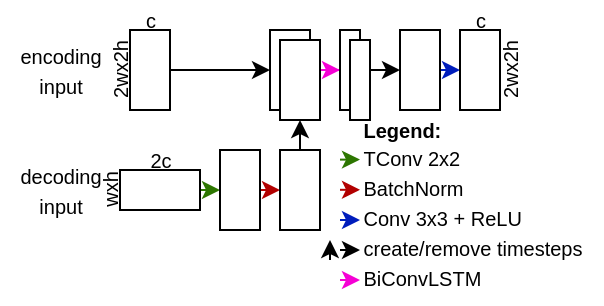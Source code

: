 <mxfile version="14.4.3" type="device"><diagram id="RoJ1YtNnVSkrp7qIpnyK" name="Seite-1"><mxGraphModel dx="621" dy="529" grid="1" gridSize="10" guides="1" tooltips="1" connect="1" arrows="1" fold="1" page="1" pageScale="1" pageWidth="827" pageHeight="1169" math="0" shadow="0"><root><mxCell id="0"/><mxCell id="1" parent="0"/><mxCell id="qYk2px-7V9dQEDVaAD9o-15" style="edgeStyle=orthogonalEdgeStyle;rounded=0;orthogonalLoop=1;jettySize=auto;html=1;exitX=1;exitY=0.5;exitDx=0;exitDy=0;entryX=0;entryY=0.5;entryDx=0;entryDy=0;" parent="1" source="qYk2px-7V9dQEDVaAD9o-1" target="qYk2px-7V9dQEDVaAD9o-13" edge="1"><mxGeometry relative="1" as="geometry"/></mxCell><mxCell id="qYk2px-7V9dQEDVaAD9o-1" value="" style="rounded=0;whiteSpace=wrap;html=1;" parent="1" vertex="1"><mxGeometry x="65" y="45" width="20" height="40" as="geometry"/></mxCell><mxCell id="qYk2px-7V9dQEDVaAD9o-24" style="edgeStyle=orthogonalEdgeStyle;rounded=0;orthogonalLoop=1;jettySize=auto;html=1;exitX=1;exitY=0.5;exitDx=0;exitDy=0;entryX=0;entryY=0.5;entryDx=0;entryDy=0;fillColor=#60a917;strokeColor=#2D7600;" parent="1" source="qYk2px-7V9dQEDVaAD9o-2" target="qYk2px-7V9dQEDVaAD9o-8" edge="1"><mxGeometry relative="1" as="geometry"/></mxCell><mxCell id="qYk2px-7V9dQEDVaAD9o-2" value="" style="rounded=0;whiteSpace=wrap;html=1;" parent="1" vertex="1"><mxGeometry x="60" y="115" width="40" height="20" as="geometry"/></mxCell><mxCell id="qYk2px-7V9dQEDVaAD9o-3" value="2wx2h" style="text;html=1;align=center;verticalAlign=middle;resizable=0;points=[];autosize=1;fontSize=10;rotation=-90;" parent="1" vertex="1"><mxGeometry x="40" y="55" width="40" height="20" as="geometry"/></mxCell><mxCell id="qYk2px-7V9dQEDVaAD9o-4" value="c" style="text;html=1;align=center;verticalAlign=middle;resizable=0;points=[];autosize=1;fontSize=10;" parent="1" vertex="1"><mxGeometry x="65" y="30" width="20" height="20" as="geometry"/></mxCell><mxCell id="qYk2px-7V9dQEDVaAD9o-5" value="wxh" style="text;html=1;align=center;verticalAlign=middle;resizable=0;points=[];autosize=1;fontSize=10;rotation=-90;" parent="1" vertex="1"><mxGeometry x="40" y="115" width="30" height="20" as="geometry"/></mxCell><mxCell id="qYk2px-7V9dQEDVaAD9o-6" value="2c" style="text;html=1;align=center;verticalAlign=middle;resizable=0;points=[];autosize=1;fontSize=10;" parent="1" vertex="1"><mxGeometry x="65" y="100" width="30" height="20" as="geometry"/></mxCell><mxCell id="qYk2px-7V9dQEDVaAD9o-10" style="edgeStyle=orthogonalEdgeStyle;rounded=0;orthogonalLoop=1;jettySize=auto;html=1;exitX=1;exitY=0.5;exitDx=0;exitDy=0;entryX=0;entryY=0.5;entryDx=0;entryDy=0;fillColor=#e51400;strokeColor=#B20000;" parent="1" source="qYk2px-7V9dQEDVaAD9o-8" target="qYk2px-7V9dQEDVaAD9o-9" edge="1"><mxGeometry relative="1" as="geometry"/></mxCell><mxCell id="qYk2px-7V9dQEDVaAD9o-8" value="" style="rounded=0;whiteSpace=wrap;html=1;" parent="1" vertex="1"><mxGeometry x="110" y="105" width="20" height="40" as="geometry"/></mxCell><mxCell id="qYk2px-7V9dQEDVaAD9o-25" style="edgeStyle=orthogonalEdgeStyle;rounded=0;orthogonalLoop=1;jettySize=auto;html=1;exitX=0.5;exitY=0;exitDx=0;exitDy=0;entryX=0.5;entryY=1;entryDx=0;entryDy=0;" parent="1" source="qYk2px-7V9dQEDVaAD9o-9" target="qYk2px-7V9dQEDVaAD9o-14" edge="1"><mxGeometry relative="1" as="geometry"><mxPoint x="150" y="105" as="sourcePoint"/></mxGeometry></mxCell><mxCell id="qYk2px-7V9dQEDVaAD9o-9" value="" style="rounded=0;whiteSpace=wrap;html=1;" parent="1" vertex="1"><mxGeometry x="140" y="105" width="20" height="40" as="geometry"/></mxCell><mxCell id="qYk2px-7V9dQEDVaAD9o-11" value="&lt;font style=&quot;font-size: 10px ; line-height: 100%&quot;&gt;encoding&lt;br&gt;input&lt;/font&gt;" style="text;html=1;align=center;verticalAlign=middle;resizable=0;points=[];autosize=1;" parent="1" vertex="1"><mxGeometry y="50" width="60" height="30" as="geometry"/></mxCell><mxCell id="qYk2px-7V9dQEDVaAD9o-12" value="&lt;font style=&quot;font-size: 10px ; line-height: 100%&quot;&gt;decoding&lt;br&gt;input&lt;/font&gt;" style="text;html=1;align=center;verticalAlign=middle;resizable=0;points=[];autosize=1;" parent="1" vertex="1"><mxGeometry y="110" width="60" height="30" as="geometry"/></mxCell><mxCell id="qYk2px-7V9dQEDVaAD9o-19" style="edgeStyle=orthogonalEdgeStyle;rounded=0;orthogonalLoop=1;jettySize=auto;html=1;entryX=0;entryY=0.5;entryDx=0;entryDy=0;fillColor=#0050ef;strokeColor=#F500D4;" parent="1" source="qYk2px-7V9dQEDVaAD9o-13" target="qYk2px-7V9dQEDVaAD9o-17" edge="1"><mxGeometry relative="1" as="geometry"/></mxCell><mxCell id="qYk2px-7V9dQEDVaAD9o-13" value="" style="rounded=0;whiteSpace=wrap;html=1;" parent="1" vertex="1"><mxGeometry x="135" y="45" width="20" height="40" as="geometry"/></mxCell><mxCell id="qYk2px-7V9dQEDVaAD9o-14" value="" style="rounded=0;whiteSpace=wrap;html=1;" parent="1" vertex="1"><mxGeometry x="140" y="50" width="20" height="40" as="geometry"/></mxCell><mxCell id="qYk2px-7V9dQEDVaAD9o-21" style="edgeStyle=orthogonalEdgeStyle;rounded=0;orthogonalLoop=1;jettySize=auto;html=1;exitX=1;exitY=0.5;exitDx=0;exitDy=0;entryX=0;entryY=0.5;entryDx=0;entryDy=0;" parent="1" source="qYk2px-7V9dQEDVaAD9o-17" target="qYk2px-7V9dQEDVaAD9o-20" edge="1"><mxGeometry relative="1" as="geometry"/></mxCell><mxCell id="qYk2px-7V9dQEDVaAD9o-17" value="" style="rounded=0;whiteSpace=wrap;html=1;" parent="1" vertex="1"><mxGeometry x="170" y="45" width="10" height="40" as="geometry"/></mxCell><mxCell id="qYk2px-7V9dQEDVaAD9o-18" value="" style="rounded=0;whiteSpace=wrap;html=1;" parent="1" vertex="1"><mxGeometry x="175" y="50" width="10" height="40" as="geometry"/></mxCell><mxCell id="WAQ_81Usj22wMbG2D6kR-2" style="edgeStyle=orthogonalEdgeStyle;rounded=0;orthogonalLoop=1;jettySize=auto;html=1;exitX=1;exitY=0.5;exitDx=0;exitDy=0;entryX=0;entryY=0.5;entryDx=0;entryDy=0;strokeColor=#001DBC;fillColor=#0050ef;" edge="1" parent="1" source="qYk2px-7V9dQEDVaAD9o-20" target="WAQ_81Usj22wMbG2D6kR-1"><mxGeometry relative="1" as="geometry"/></mxCell><mxCell id="qYk2px-7V9dQEDVaAD9o-20" value="" style="rounded=0;whiteSpace=wrap;html=1;" parent="1" vertex="1"><mxGeometry x="200" y="45" width="20" height="40" as="geometry"/></mxCell><mxCell id="qYk2px-7V9dQEDVaAD9o-27" value="c" style="text;html=1;align=center;verticalAlign=middle;resizable=0;points=[];autosize=1;fontSize=10;" parent="1" vertex="1"><mxGeometry x="230" y="30" width="20" height="20" as="geometry"/></mxCell><mxCell id="qYk2px-7V9dQEDVaAD9o-28" value="2wx2h" style="text;html=1;align=center;verticalAlign=middle;resizable=0;points=[];autosize=1;fontSize=10;rotation=-90;" parent="1" vertex="1"><mxGeometry x="235" y="55" width="40" height="20" as="geometry"/></mxCell><mxCell id="qYk2px-7V9dQEDVaAD9o-30" value="&lt;div style=&quot;text-align: left&quot;&gt;&lt;span style=&quot;font-size: 10px&quot;&gt;&lt;b&gt;Legend:&lt;/b&gt;&lt;/span&gt;&lt;/div&gt;&lt;font style=&quot;font-size: 10px ; line-height: 150%&quot;&gt;&lt;div style=&quot;text-align: left&quot;&gt;&lt;span&gt;TConv 2x2&lt;/span&gt;&lt;/div&gt;&lt;div style=&quot;text-align: left&quot;&gt;&lt;span&gt;BatchNorm&lt;/span&gt;&lt;/div&gt;&lt;div style=&quot;text-align: left&quot;&gt;Conv 3x3 + ReLU&lt;/div&gt;&lt;div style=&quot;text-align: left&quot;&gt;&lt;span&gt;create/remove timesteps&lt;/span&gt;&lt;/div&gt;&lt;div style=&quot;text-align: left&quot;&gt;BiConvLSTM&lt;/div&gt;&lt;/font&gt;" style="text;html=1;align=center;verticalAlign=middle;resizable=0;points=[];autosize=1;" parent="1" vertex="1"><mxGeometry x="171" y="82" width="130" height="100" as="geometry"/></mxCell><mxCell id="qYk2px-7V9dQEDVaAD9o-32" style="edgeStyle=orthogonalEdgeStyle;rounded=0;orthogonalLoop=1;jettySize=auto;html=1;exitX=1;exitY=0.5;exitDx=0;exitDy=0;entryX=0;entryY=0.5;entryDx=0;entryDy=0;fillColor=#60a917;strokeColor=#2D7600;" parent="1" edge="1"><mxGeometry relative="1" as="geometry"><mxPoint x="170" y="109.81" as="sourcePoint"/><mxPoint x="180" y="109.81" as="targetPoint"/></mxGeometry></mxCell><mxCell id="qYk2px-7V9dQEDVaAD9o-33" style="edgeStyle=orthogonalEdgeStyle;rounded=0;orthogonalLoop=1;jettySize=auto;html=1;exitX=1;exitY=0.5;exitDx=0;exitDy=0;entryX=0;entryY=0.5;entryDx=0;entryDy=0;fillColor=#e51400;strokeColor=#B20000;" parent="1" edge="1"><mxGeometry relative="1" as="geometry"><mxPoint x="170" y="124.9" as="sourcePoint"/><mxPoint x="180" y="124.9" as="targetPoint"/></mxGeometry></mxCell><mxCell id="qYk2px-7V9dQEDVaAD9o-34" style="edgeStyle=orthogonalEdgeStyle;rounded=0;orthogonalLoop=1;jettySize=auto;html=1;entryX=0;entryY=0.5;entryDx=0;entryDy=0;fillColor=#0050ef;strokeColor=#001DBC;" parent="1" edge="1"><mxGeometry relative="1" as="geometry"><mxPoint x="170" y="140" as="sourcePoint"/><mxPoint x="180" y="140.0" as="targetPoint"/></mxGeometry></mxCell><mxCell id="qYk2px-7V9dQEDVaAD9o-35" style="edgeStyle=orthogonalEdgeStyle;rounded=0;orthogonalLoop=1;jettySize=auto;html=1;entryX=0;entryY=0.5;entryDx=0;entryDy=0;" parent="1" edge="1"><mxGeometry relative="1" as="geometry"><mxPoint x="170" y="155" as="sourcePoint"/><mxPoint x="180" y="155.0" as="targetPoint"/></mxGeometry></mxCell><mxCell id="qYk2px-7V9dQEDVaAD9o-36" style="edgeStyle=orthogonalEdgeStyle;rounded=0;orthogonalLoop=1;jettySize=auto;html=1;exitX=0.5;exitY=0;exitDx=0;exitDy=0;" parent="1" edge="1"><mxGeometry relative="1" as="geometry"><mxPoint x="165" y="160" as="sourcePoint"/><mxPoint x="165" y="150" as="targetPoint"/></mxGeometry></mxCell><mxCell id="qYk2px-7V9dQEDVaAD9o-37" style="edgeStyle=orthogonalEdgeStyle;rounded=0;orthogonalLoop=1;jettySize=auto;html=1;entryX=0;entryY=0.5;entryDx=0;entryDy=0;strokeColor=#F500D4;" parent="1" edge="1"><mxGeometry relative="1" as="geometry"><mxPoint x="170" y="170" as="sourcePoint"/><mxPoint x="180" y="170.0" as="targetPoint"/></mxGeometry></mxCell><mxCell id="WAQ_81Usj22wMbG2D6kR-1" value="" style="rounded=0;whiteSpace=wrap;html=1;" vertex="1" parent="1"><mxGeometry x="230" y="45" width="20" height="40" as="geometry"/></mxCell></root></mxGraphModel></diagram></mxfile>